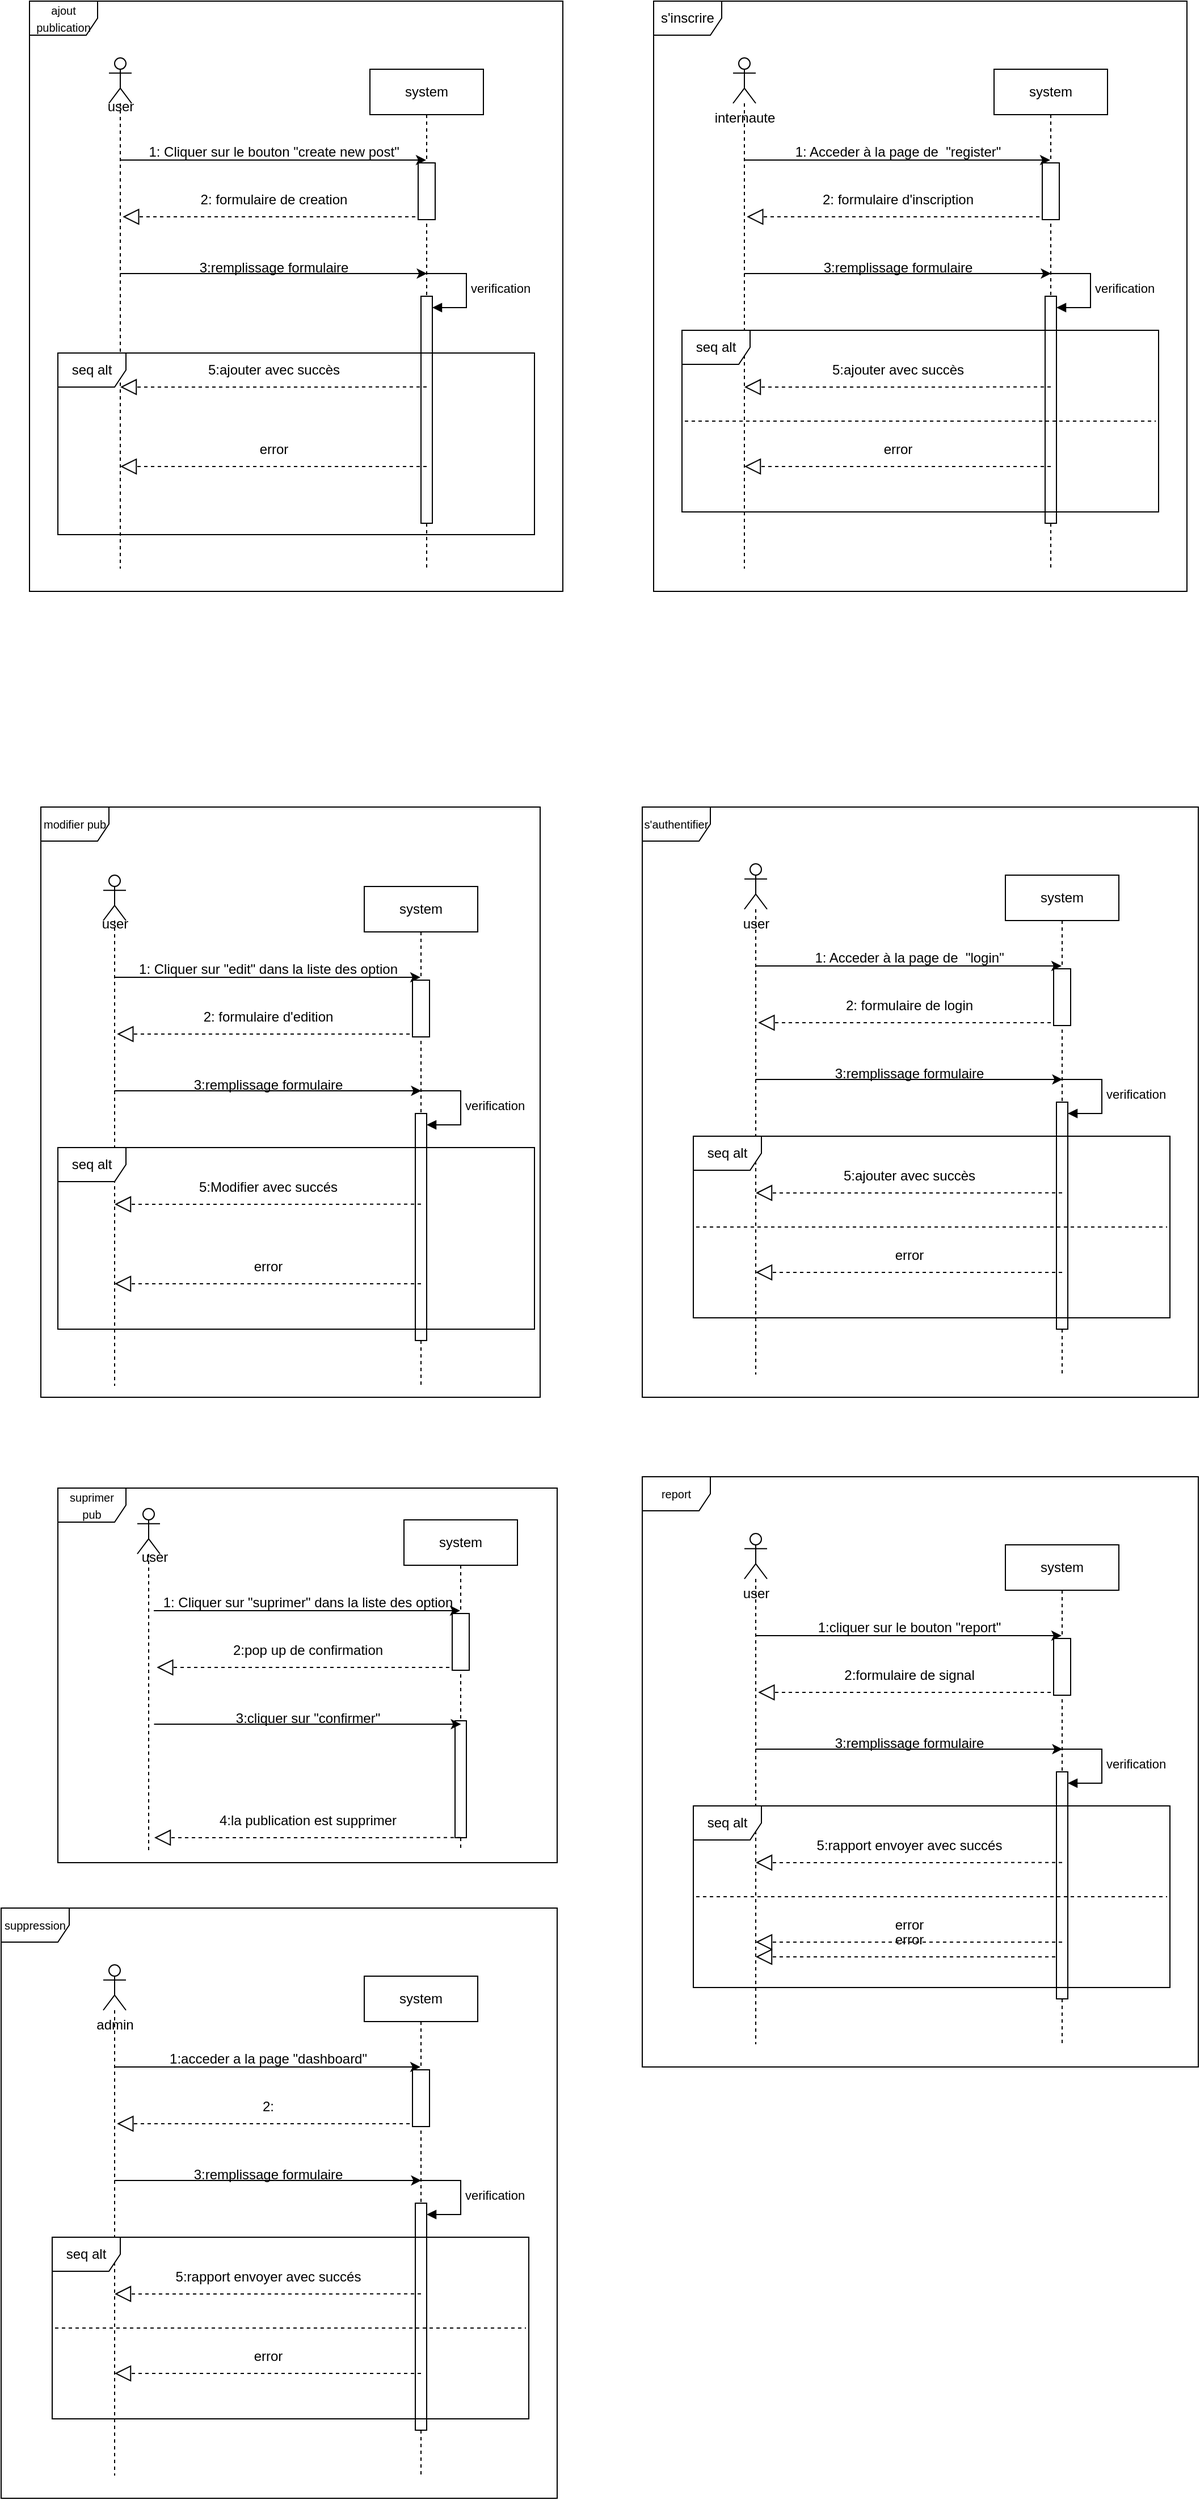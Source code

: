<mxfile version="23.1.1" type="github">
  <diagram name="Page-1" id="2YBvvXClWsGukQMizWep">
    <mxGraphModel dx="2021" dy="508" grid="1" gridSize="10" guides="1" tooltips="1" connect="1" arrows="1" fold="1" page="1" pageScale="1" pageWidth="850" pageHeight="1100" math="0" shadow="0">
      <root>
        <mxCell id="0" />
        <mxCell id="1" parent="0" />
        <mxCell id="QtL66gHbMc1nn8fpmdVY-1" value="s&#39;inscrire" style="shape=umlFrame;whiteSpace=wrap;html=1;pointerEvents=0;" vertex="1" parent="1">
          <mxGeometry x="200" y="100" width="470" height="520" as="geometry" />
        </mxCell>
        <mxCell id="QtL66gHbMc1nn8fpmdVY-4" value="" style="shape=umlLifeline;perimeter=lifelinePerimeter;whiteSpace=wrap;html=1;container=1;dropTarget=0;collapsible=0;recursiveResize=0;outlineConnect=0;portConstraint=eastwest;newEdgeStyle={&quot;curved&quot;:0,&quot;rounded&quot;:0};participant=umlActor;size=40;" vertex="1" parent="1">
          <mxGeometry x="270" y="150" width="20" height="450" as="geometry" />
        </mxCell>
        <mxCell id="QtL66gHbMc1nn8fpmdVY-5" value="internaute" style="text;html=1;align=center;verticalAlign=middle;resizable=0;points=[];autosize=1;strokeColor=none;fillColor=none;" vertex="1" parent="1">
          <mxGeometry x="240" y="188" width="80" height="30" as="geometry" />
        </mxCell>
        <mxCell id="QtL66gHbMc1nn8fpmdVY-7" value="system" style="shape=umlLifeline;perimeter=lifelinePerimeter;whiteSpace=wrap;html=1;container=1;dropTarget=0;collapsible=0;recursiveResize=0;outlineConnect=0;portConstraint=eastwest;newEdgeStyle={&quot;curved&quot;:0,&quot;rounded&quot;:0};" vertex="1" parent="1">
          <mxGeometry x="500" y="160" width="100" height="440" as="geometry" />
        </mxCell>
        <mxCell id="QtL66gHbMc1nn8fpmdVY-24" value="" style="html=1;points=[[0,0,0,0,5],[0,1,0,0,-5],[1,0,0,0,5],[1,1,0,0,-5]];perimeter=orthogonalPerimeter;outlineConnect=0;targetShapes=umlLifeline;portConstraint=eastwest;newEdgeStyle={&quot;curved&quot;:0,&quot;rounded&quot;:0};" vertex="1" parent="QtL66gHbMc1nn8fpmdVY-7">
          <mxGeometry x="45" y="200" width="10" height="200" as="geometry" />
        </mxCell>
        <mxCell id="QtL66gHbMc1nn8fpmdVY-25" value="verification" style="html=1;align=left;spacingLeft=2;endArrow=block;rounded=0;edgeStyle=orthogonalEdgeStyle;curved=0;rounded=0;" edge="1" target="QtL66gHbMc1nn8fpmdVY-24" parent="QtL66gHbMc1nn8fpmdVY-7">
          <mxGeometry relative="1" as="geometry">
            <mxPoint x="50" y="180" as="sourcePoint" />
            <Array as="points">
              <mxPoint x="85" y="210" />
            </Array>
          </mxGeometry>
        </mxCell>
        <mxCell id="QtL66gHbMc1nn8fpmdVY-10" value="" style="whiteSpace=wrap;html=1;rotation=-90;" vertex="1" parent="1">
          <mxGeometry x="525" y="260" width="50" height="15" as="geometry" />
        </mxCell>
        <mxCell id="QtL66gHbMc1nn8fpmdVY-14" value="" style="endArrow=classic;html=1;rounded=0;" edge="1" parent="1" target="QtL66gHbMc1nn8fpmdVY-7">
          <mxGeometry width="50" height="50" relative="1" as="geometry">
            <mxPoint x="279.5" y="240" as="sourcePoint" />
            <mxPoint x="540" y="240" as="targetPoint" />
          </mxGeometry>
        </mxCell>
        <mxCell id="QtL66gHbMc1nn8fpmdVY-15" value="1: Acceder à la page de&amp;nbsp; &quot;register&quot;" style="text;html=1;align=center;verticalAlign=middle;resizable=0;points=[];autosize=1;strokeColor=none;fillColor=none;" vertex="1" parent="1">
          <mxGeometry x="315" y="218" width="200" height="30" as="geometry" />
        </mxCell>
        <mxCell id="QtL66gHbMc1nn8fpmdVY-16" value="" style="endArrow=block;dashed=1;endFill=0;endSize=12;html=1;rounded=0;" edge="1" parent="1">
          <mxGeometry width="160" relative="1" as="geometry">
            <mxPoint x="540" y="290" as="sourcePoint" />
            <mxPoint x="282.13" y="290" as="targetPoint" />
          </mxGeometry>
        </mxCell>
        <mxCell id="QtL66gHbMc1nn8fpmdVY-17" value="2: formulaire d&#39;inscription" style="text;html=1;align=center;verticalAlign=middle;resizable=0;points=[];autosize=1;strokeColor=none;fillColor=none;" vertex="1" parent="1">
          <mxGeometry x="335" y="260" width="160" height="30" as="geometry" />
        </mxCell>
        <mxCell id="QtL66gHbMc1nn8fpmdVY-18" value="" style="endArrow=classic;html=1;rounded=0;" edge="1" parent="1">
          <mxGeometry width="50" height="50" relative="1" as="geometry">
            <mxPoint x="279.75" y="340" as="sourcePoint" />
            <mxPoint x="550.25" y="340" as="targetPoint" />
          </mxGeometry>
        </mxCell>
        <mxCell id="QtL66gHbMc1nn8fpmdVY-19" value="3:remplissage formulaire" style="text;html=1;align=center;verticalAlign=middle;resizable=0;points=[];autosize=1;strokeColor=none;fillColor=none;" vertex="1" parent="1">
          <mxGeometry x="340" y="320" width="150" height="30" as="geometry" />
        </mxCell>
        <mxCell id="QtL66gHbMc1nn8fpmdVY-26" value="seq alt" style="shape=umlFrame;whiteSpace=wrap;html=1;pointerEvents=0;" vertex="1" parent="1">
          <mxGeometry x="225" y="390" width="420" height="160" as="geometry" />
        </mxCell>
        <mxCell id="QtL66gHbMc1nn8fpmdVY-28" value="" style="endArrow=block;dashed=1;endFill=0;endSize=12;html=1;rounded=0;exitX=0.5;exitY=0.458;exitDx=0;exitDy=0;exitPerimeter=0;" edge="1" parent="1">
          <mxGeometry width="160" relative="1" as="geometry">
            <mxPoint x="550" y="439.92" as="sourcePoint" />
            <mxPoint x="280" y="440" as="targetPoint" />
          </mxGeometry>
        </mxCell>
        <mxCell id="QtL66gHbMc1nn8fpmdVY-29" value="5:ajouter avec succès" style="text;html=1;align=center;verticalAlign=middle;resizable=0;points=[];autosize=1;strokeColor=none;fillColor=none;" vertex="1" parent="1">
          <mxGeometry x="345" y="410" width="140" height="30" as="geometry" />
        </mxCell>
        <mxCell id="QtL66gHbMc1nn8fpmdVY-38" value="" style="endArrow=none;dashed=1;html=1;rounded=0;entryX=0.999;entryY=0.677;entryDx=0;entryDy=0;entryPerimeter=0;" edge="1" parent="1">
          <mxGeometry width="50" height="50" relative="1" as="geometry">
            <mxPoint x="227.5" y="470" as="sourcePoint" />
            <mxPoint x="642.5" y="470" as="targetPoint" />
          </mxGeometry>
        </mxCell>
        <mxCell id="QtL66gHbMc1nn8fpmdVY-39" value="" style="endArrow=block;dashed=1;endFill=0;endSize=12;html=1;rounded=0;exitX=0.5;exitY=0.458;exitDx=0;exitDy=0;exitPerimeter=0;" edge="1" parent="1">
          <mxGeometry width="160" relative="1" as="geometry">
            <mxPoint x="550" y="510" as="sourcePoint" />
            <mxPoint x="280" y="510" as="targetPoint" />
          </mxGeometry>
        </mxCell>
        <mxCell id="QtL66gHbMc1nn8fpmdVY-40" value="error" style="text;html=1;align=center;verticalAlign=middle;resizable=0;points=[];autosize=1;strokeColor=none;fillColor=none;" vertex="1" parent="1">
          <mxGeometry x="390" y="480" width="50" height="30" as="geometry" />
        </mxCell>
        <mxCell id="QtL66gHbMc1nn8fpmdVY-42" value="&lt;font style=&quot;font-size: 10px;&quot;&gt;s&#39;authentifier&lt;/font&gt;" style="shape=umlFrame;whiteSpace=wrap;html=1;pointerEvents=0;" vertex="1" parent="1">
          <mxGeometry x="190" y="810" width="490" height="520" as="geometry" />
        </mxCell>
        <mxCell id="QtL66gHbMc1nn8fpmdVY-43" value="" style="shape=umlLifeline;perimeter=lifelinePerimeter;whiteSpace=wrap;html=1;container=1;dropTarget=0;collapsible=0;recursiveResize=0;outlineConnect=0;portConstraint=eastwest;newEdgeStyle={&quot;curved&quot;:0,&quot;rounded&quot;:0};participant=umlActor;size=40;" vertex="1" parent="1">
          <mxGeometry x="280" y="860" width="20" height="450" as="geometry" />
        </mxCell>
        <mxCell id="QtL66gHbMc1nn8fpmdVY-44" value="user" style="text;html=1;align=center;verticalAlign=middle;resizable=0;points=[];autosize=1;strokeColor=none;fillColor=none;" vertex="1" parent="1">
          <mxGeometry x="265" y="898" width="50" height="30" as="geometry" />
        </mxCell>
        <mxCell id="QtL66gHbMc1nn8fpmdVY-45" value="system" style="shape=umlLifeline;perimeter=lifelinePerimeter;whiteSpace=wrap;html=1;container=1;dropTarget=0;collapsible=0;recursiveResize=0;outlineConnect=0;portConstraint=eastwest;newEdgeStyle={&quot;curved&quot;:0,&quot;rounded&quot;:0};" vertex="1" parent="1">
          <mxGeometry x="510" y="870" width="100" height="440" as="geometry" />
        </mxCell>
        <mxCell id="QtL66gHbMc1nn8fpmdVY-46" value="" style="html=1;points=[[0,0,0,0,5],[0,1,0,0,-5],[1,0,0,0,5],[1,1,0,0,-5]];perimeter=orthogonalPerimeter;outlineConnect=0;targetShapes=umlLifeline;portConstraint=eastwest;newEdgeStyle={&quot;curved&quot;:0,&quot;rounded&quot;:0};" vertex="1" parent="QtL66gHbMc1nn8fpmdVY-45">
          <mxGeometry x="45" y="200" width="10" height="200" as="geometry" />
        </mxCell>
        <mxCell id="QtL66gHbMc1nn8fpmdVY-47" value="verification" style="html=1;align=left;spacingLeft=2;endArrow=block;rounded=0;edgeStyle=orthogonalEdgeStyle;curved=0;rounded=0;" edge="1" parent="QtL66gHbMc1nn8fpmdVY-45" target="QtL66gHbMc1nn8fpmdVY-46">
          <mxGeometry relative="1" as="geometry">
            <mxPoint x="50" y="180" as="sourcePoint" />
            <Array as="points">
              <mxPoint x="85" y="210" />
            </Array>
          </mxGeometry>
        </mxCell>
        <mxCell id="QtL66gHbMc1nn8fpmdVY-48" value="" style="whiteSpace=wrap;html=1;rotation=-90;" vertex="1" parent="1">
          <mxGeometry x="535" y="970" width="50" height="15" as="geometry" />
        </mxCell>
        <mxCell id="QtL66gHbMc1nn8fpmdVY-49" value="" style="endArrow=classic;html=1;rounded=0;" edge="1" parent="1" target="QtL66gHbMc1nn8fpmdVY-45">
          <mxGeometry width="50" height="50" relative="1" as="geometry">
            <mxPoint x="289.5" y="950" as="sourcePoint" />
            <mxPoint x="550" y="950" as="targetPoint" />
          </mxGeometry>
        </mxCell>
        <mxCell id="QtL66gHbMc1nn8fpmdVY-50" value="1: Acceder à la page de&amp;nbsp; &quot;login&quot;" style="text;html=1;align=center;verticalAlign=middle;resizable=0;points=[];autosize=1;strokeColor=none;fillColor=none;" vertex="1" parent="1">
          <mxGeometry x="330" y="928" width="190" height="30" as="geometry" />
        </mxCell>
        <mxCell id="QtL66gHbMc1nn8fpmdVY-51" value="" style="endArrow=block;dashed=1;endFill=0;endSize=12;html=1;rounded=0;" edge="1" parent="1">
          <mxGeometry width="160" relative="1" as="geometry">
            <mxPoint x="550" y="1000" as="sourcePoint" />
            <mxPoint x="292.13" y="1000" as="targetPoint" />
          </mxGeometry>
        </mxCell>
        <mxCell id="QtL66gHbMc1nn8fpmdVY-52" value="2: formulaire de login" style="text;html=1;align=center;verticalAlign=middle;resizable=0;points=[];autosize=1;strokeColor=none;fillColor=none;" vertex="1" parent="1">
          <mxGeometry x="355" y="970" width="140" height="30" as="geometry" />
        </mxCell>
        <mxCell id="QtL66gHbMc1nn8fpmdVY-53" value="" style="endArrow=classic;html=1;rounded=0;" edge="1" parent="1">
          <mxGeometry width="50" height="50" relative="1" as="geometry">
            <mxPoint x="289.75" y="1050" as="sourcePoint" />
            <mxPoint x="560.25" y="1050" as="targetPoint" />
          </mxGeometry>
        </mxCell>
        <mxCell id="QtL66gHbMc1nn8fpmdVY-54" value="3:remplissage formulaire" style="text;html=1;align=center;verticalAlign=middle;resizable=0;points=[];autosize=1;strokeColor=none;fillColor=none;" vertex="1" parent="1">
          <mxGeometry x="350" y="1030" width="150" height="30" as="geometry" />
        </mxCell>
        <mxCell id="QtL66gHbMc1nn8fpmdVY-55" value="seq alt" style="shape=umlFrame;whiteSpace=wrap;html=1;pointerEvents=0;" vertex="1" parent="1">
          <mxGeometry x="235" y="1100" width="420" height="160" as="geometry" />
        </mxCell>
        <mxCell id="QtL66gHbMc1nn8fpmdVY-56" value="" style="endArrow=block;dashed=1;endFill=0;endSize=12;html=1;rounded=0;exitX=0.5;exitY=0.458;exitDx=0;exitDy=0;exitPerimeter=0;" edge="1" parent="1">
          <mxGeometry width="160" relative="1" as="geometry">
            <mxPoint x="560" y="1149.92" as="sourcePoint" />
            <mxPoint x="290" y="1150" as="targetPoint" />
          </mxGeometry>
        </mxCell>
        <mxCell id="QtL66gHbMc1nn8fpmdVY-57" value="5:ajouter avec succès" style="text;html=1;align=center;verticalAlign=middle;resizable=0;points=[];autosize=1;strokeColor=none;fillColor=none;" vertex="1" parent="1">
          <mxGeometry x="355" y="1120" width="140" height="30" as="geometry" />
        </mxCell>
        <mxCell id="QtL66gHbMc1nn8fpmdVY-58" value="" style="endArrow=none;dashed=1;html=1;rounded=0;entryX=0.999;entryY=0.677;entryDx=0;entryDy=0;entryPerimeter=0;" edge="1" parent="1">
          <mxGeometry width="50" height="50" relative="1" as="geometry">
            <mxPoint x="237.5" y="1180" as="sourcePoint" />
            <mxPoint x="652.5" y="1180" as="targetPoint" />
          </mxGeometry>
        </mxCell>
        <mxCell id="QtL66gHbMc1nn8fpmdVY-59" value="" style="endArrow=block;dashed=1;endFill=0;endSize=12;html=1;rounded=0;exitX=0.5;exitY=0.458;exitDx=0;exitDy=0;exitPerimeter=0;" edge="1" parent="1">
          <mxGeometry width="160" relative="1" as="geometry">
            <mxPoint x="560" y="1220" as="sourcePoint" />
            <mxPoint x="290" y="1220" as="targetPoint" />
          </mxGeometry>
        </mxCell>
        <mxCell id="QtL66gHbMc1nn8fpmdVY-60" value="error" style="text;html=1;align=center;verticalAlign=middle;resizable=0;points=[];autosize=1;strokeColor=none;fillColor=none;" vertex="1" parent="1">
          <mxGeometry x="400" y="1190" width="50" height="30" as="geometry" />
        </mxCell>
        <mxCell id="QtL66gHbMc1nn8fpmdVY-81" value="&lt;font style=&quot;font-size: 10px;&quot;&gt;ajout publication&lt;/font&gt;" style="shape=umlFrame;whiteSpace=wrap;html=1;pointerEvents=0;" vertex="1" parent="1">
          <mxGeometry x="-350" y="100" width="470" height="520" as="geometry" />
        </mxCell>
        <mxCell id="QtL66gHbMc1nn8fpmdVY-82" value="" style="shape=umlLifeline;perimeter=lifelinePerimeter;whiteSpace=wrap;html=1;container=1;dropTarget=0;collapsible=0;recursiveResize=0;outlineConnect=0;portConstraint=eastwest;newEdgeStyle={&quot;curved&quot;:0,&quot;rounded&quot;:0};participant=umlActor;size=40;" vertex="1" parent="1">
          <mxGeometry x="-280" y="150" width="20" height="450" as="geometry" />
        </mxCell>
        <mxCell id="QtL66gHbMc1nn8fpmdVY-83" value="user" style="text;html=1;align=center;verticalAlign=middle;resizable=0;points=[];autosize=1;strokeColor=none;fillColor=none;" vertex="1" parent="1">
          <mxGeometry x="-295" y="178" width="50" height="30" as="geometry" />
        </mxCell>
        <mxCell id="QtL66gHbMc1nn8fpmdVY-84" value="system" style="shape=umlLifeline;perimeter=lifelinePerimeter;whiteSpace=wrap;html=1;container=1;dropTarget=0;collapsible=0;recursiveResize=0;outlineConnect=0;portConstraint=eastwest;newEdgeStyle={&quot;curved&quot;:0,&quot;rounded&quot;:0};" vertex="1" parent="1">
          <mxGeometry x="-50" y="160" width="100" height="440" as="geometry" />
        </mxCell>
        <mxCell id="QtL66gHbMc1nn8fpmdVY-85" value="" style="html=1;points=[[0,0,0,0,5],[0,1,0,0,-5],[1,0,0,0,5],[1,1,0,0,-5]];perimeter=orthogonalPerimeter;outlineConnect=0;targetShapes=umlLifeline;portConstraint=eastwest;newEdgeStyle={&quot;curved&quot;:0,&quot;rounded&quot;:0};" vertex="1" parent="QtL66gHbMc1nn8fpmdVY-84">
          <mxGeometry x="45" y="200" width="10" height="200" as="geometry" />
        </mxCell>
        <mxCell id="QtL66gHbMc1nn8fpmdVY-86" value="verification" style="html=1;align=left;spacingLeft=2;endArrow=block;rounded=0;edgeStyle=orthogonalEdgeStyle;curved=0;rounded=0;" edge="1" parent="QtL66gHbMc1nn8fpmdVY-84" target="QtL66gHbMc1nn8fpmdVY-85">
          <mxGeometry relative="1" as="geometry">
            <mxPoint x="50" y="180" as="sourcePoint" />
            <Array as="points">
              <mxPoint x="85" y="210" />
            </Array>
          </mxGeometry>
        </mxCell>
        <mxCell id="QtL66gHbMc1nn8fpmdVY-87" value="" style="whiteSpace=wrap;html=1;rotation=-90;" vertex="1" parent="1">
          <mxGeometry x="-25" y="260" width="50" height="15" as="geometry" />
        </mxCell>
        <mxCell id="QtL66gHbMc1nn8fpmdVY-88" value="" style="endArrow=classic;html=1;rounded=0;" edge="1" parent="1" target="QtL66gHbMc1nn8fpmdVY-84">
          <mxGeometry width="50" height="50" relative="1" as="geometry">
            <mxPoint x="-270.5" y="240" as="sourcePoint" />
            <mxPoint x="-10" y="240" as="targetPoint" />
          </mxGeometry>
        </mxCell>
        <mxCell id="QtL66gHbMc1nn8fpmdVY-89" value="1: Cliquer sur le bouton &quot;create new post&quot;" style="text;html=1;align=center;verticalAlign=middle;resizable=0;points=[];autosize=1;strokeColor=none;fillColor=none;" vertex="1" parent="1">
          <mxGeometry x="-255" y="218" width="240" height="30" as="geometry" />
        </mxCell>
        <mxCell id="QtL66gHbMc1nn8fpmdVY-90" value="" style="endArrow=block;dashed=1;endFill=0;endSize=12;html=1;rounded=0;" edge="1" parent="1">
          <mxGeometry width="160" relative="1" as="geometry">
            <mxPoint x="-10" y="290" as="sourcePoint" />
            <mxPoint x="-267.87" y="290" as="targetPoint" />
          </mxGeometry>
        </mxCell>
        <mxCell id="QtL66gHbMc1nn8fpmdVY-91" value="2: formulaire de creation" style="text;html=1;align=center;verticalAlign=middle;resizable=0;points=[];autosize=1;strokeColor=none;fillColor=none;" vertex="1" parent="1">
          <mxGeometry x="-210" y="260" width="150" height="30" as="geometry" />
        </mxCell>
        <mxCell id="QtL66gHbMc1nn8fpmdVY-92" value="" style="endArrow=classic;html=1;rounded=0;" edge="1" parent="1">
          <mxGeometry width="50" height="50" relative="1" as="geometry">
            <mxPoint x="-270.25" y="340" as="sourcePoint" />
            <mxPoint x="0.25" y="340" as="targetPoint" />
          </mxGeometry>
        </mxCell>
        <mxCell id="QtL66gHbMc1nn8fpmdVY-93" value="3:remplissage formulaire" style="text;html=1;align=center;verticalAlign=middle;resizable=0;points=[];autosize=1;strokeColor=none;fillColor=none;" vertex="1" parent="1">
          <mxGeometry x="-210" y="320" width="150" height="30" as="geometry" />
        </mxCell>
        <mxCell id="QtL66gHbMc1nn8fpmdVY-94" value="" style="endArrow=block;dashed=1;endFill=0;endSize=12;html=1;rounded=0;exitX=0.5;exitY=0.458;exitDx=0;exitDy=0;exitPerimeter=0;" edge="1" parent="1">
          <mxGeometry width="160" relative="1" as="geometry">
            <mxPoint y="439.92" as="sourcePoint" />
            <mxPoint x="-270" y="440" as="targetPoint" />
          </mxGeometry>
        </mxCell>
        <mxCell id="QtL66gHbMc1nn8fpmdVY-95" value="5:ajouter avec succès" style="text;html=1;align=center;verticalAlign=middle;resizable=0;points=[];autosize=1;strokeColor=none;fillColor=none;" vertex="1" parent="1">
          <mxGeometry x="-205" y="410" width="140" height="30" as="geometry" />
        </mxCell>
        <mxCell id="QtL66gHbMc1nn8fpmdVY-96" value="" style="endArrow=block;dashed=1;endFill=0;endSize=12;html=1;rounded=0;exitX=0.5;exitY=0.458;exitDx=0;exitDy=0;exitPerimeter=0;" edge="1" parent="1">
          <mxGeometry width="160" relative="1" as="geometry">
            <mxPoint y="510" as="sourcePoint" />
            <mxPoint x="-270" y="510" as="targetPoint" />
          </mxGeometry>
        </mxCell>
        <mxCell id="QtL66gHbMc1nn8fpmdVY-97" value="error" style="text;html=1;align=center;verticalAlign=middle;resizable=0;points=[];autosize=1;strokeColor=none;fillColor=none;" vertex="1" parent="1">
          <mxGeometry x="-160" y="480" width="50" height="30" as="geometry" />
        </mxCell>
        <mxCell id="QtL66gHbMc1nn8fpmdVY-98" value="&lt;span style=&quot;font-size: 10px;&quot;&gt;modifier pub&lt;/span&gt;" style="shape=umlFrame;whiteSpace=wrap;html=1;pointerEvents=0;" vertex="1" parent="1">
          <mxGeometry x="-340" y="810" width="440" height="520" as="geometry" />
        </mxCell>
        <mxCell id="QtL66gHbMc1nn8fpmdVY-99" value="" style="shape=umlLifeline;perimeter=lifelinePerimeter;whiteSpace=wrap;html=1;container=1;dropTarget=0;collapsible=0;recursiveResize=0;outlineConnect=0;portConstraint=eastwest;newEdgeStyle={&quot;curved&quot;:0,&quot;rounded&quot;:0};participant=umlActor;size=40;" vertex="1" parent="1">
          <mxGeometry x="-285" y="870" width="20" height="450" as="geometry" />
        </mxCell>
        <mxCell id="QtL66gHbMc1nn8fpmdVY-100" value="user" style="text;html=1;align=center;verticalAlign=middle;resizable=0;points=[];autosize=1;strokeColor=none;fillColor=none;" vertex="1" parent="1">
          <mxGeometry x="-300" y="898" width="50" height="30" as="geometry" />
        </mxCell>
        <mxCell id="QtL66gHbMc1nn8fpmdVY-101" value="system" style="shape=umlLifeline;perimeter=lifelinePerimeter;whiteSpace=wrap;html=1;container=1;dropTarget=0;collapsible=0;recursiveResize=0;outlineConnect=0;portConstraint=eastwest;newEdgeStyle={&quot;curved&quot;:0,&quot;rounded&quot;:0};" vertex="1" parent="1">
          <mxGeometry x="-55" y="880" width="100" height="440" as="geometry" />
        </mxCell>
        <mxCell id="QtL66gHbMc1nn8fpmdVY-102" value="" style="html=1;points=[[0,0,0,0,5],[0,1,0,0,-5],[1,0,0,0,5],[1,1,0,0,-5]];perimeter=orthogonalPerimeter;outlineConnect=0;targetShapes=umlLifeline;portConstraint=eastwest;newEdgeStyle={&quot;curved&quot;:0,&quot;rounded&quot;:0};" vertex="1" parent="QtL66gHbMc1nn8fpmdVY-101">
          <mxGeometry x="45" y="200" width="10" height="200" as="geometry" />
        </mxCell>
        <mxCell id="QtL66gHbMc1nn8fpmdVY-103" value="verification" style="html=1;align=left;spacingLeft=2;endArrow=block;rounded=0;edgeStyle=orthogonalEdgeStyle;curved=0;rounded=0;" edge="1" parent="QtL66gHbMc1nn8fpmdVY-101" target="QtL66gHbMc1nn8fpmdVY-102">
          <mxGeometry relative="1" as="geometry">
            <mxPoint x="50" y="180" as="sourcePoint" />
            <Array as="points">
              <mxPoint x="85" y="210" />
            </Array>
          </mxGeometry>
        </mxCell>
        <mxCell id="QtL66gHbMc1nn8fpmdVY-104" value="" style="whiteSpace=wrap;html=1;rotation=-90;" vertex="1" parent="1">
          <mxGeometry x="-30" y="980" width="50" height="15" as="geometry" />
        </mxCell>
        <mxCell id="QtL66gHbMc1nn8fpmdVY-105" value="" style="endArrow=classic;html=1;rounded=0;" edge="1" parent="1" target="QtL66gHbMc1nn8fpmdVY-101">
          <mxGeometry width="50" height="50" relative="1" as="geometry">
            <mxPoint x="-275.5" y="960" as="sourcePoint" />
            <mxPoint x="-15" y="960" as="targetPoint" />
          </mxGeometry>
        </mxCell>
        <mxCell id="QtL66gHbMc1nn8fpmdVY-106" value="1: Cliquer sur &quot;edit&quot; dans la liste des option" style="text;html=1;align=center;verticalAlign=middle;resizable=0;points=[];autosize=1;strokeColor=none;fillColor=none;" vertex="1" parent="1">
          <mxGeometry x="-265" y="938" width="250" height="30" as="geometry" />
        </mxCell>
        <mxCell id="QtL66gHbMc1nn8fpmdVY-107" value="" style="endArrow=block;dashed=1;endFill=0;endSize=12;html=1;rounded=0;" edge="1" parent="1">
          <mxGeometry width="160" relative="1" as="geometry">
            <mxPoint x="-15" y="1010" as="sourcePoint" />
            <mxPoint x="-272.87" y="1010" as="targetPoint" />
          </mxGeometry>
        </mxCell>
        <mxCell id="QtL66gHbMc1nn8fpmdVY-108" value="2: formulaire d&#39;edition" style="text;html=1;align=center;verticalAlign=middle;resizable=0;points=[];autosize=1;strokeColor=none;fillColor=none;" vertex="1" parent="1">
          <mxGeometry x="-210" y="980" width="140" height="30" as="geometry" />
        </mxCell>
        <mxCell id="QtL66gHbMc1nn8fpmdVY-109" value="" style="endArrow=classic;html=1;rounded=0;" edge="1" parent="1">
          <mxGeometry width="50" height="50" relative="1" as="geometry">
            <mxPoint x="-275.25" y="1060" as="sourcePoint" />
            <mxPoint x="-4.75" y="1060" as="targetPoint" />
          </mxGeometry>
        </mxCell>
        <mxCell id="QtL66gHbMc1nn8fpmdVY-110" value="3:remplissage formulaire" style="text;html=1;align=center;verticalAlign=middle;resizable=0;points=[];autosize=1;strokeColor=none;fillColor=none;" vertex="1" parent="1">
          <mxGeometry x="-215" y="1040" width="150" height="30" as="geometry" />
        </mxCell>
        <mxCell id="QtL66gHbMc1nn8fpmdVY-111" value="" style="endArrow=block;dashed=1;endFill=0;endSize=12;html=1;rounded=0;exitX=0.5;exitY=0.458;exitDx=0;exitDy=0;exitPerimeter=0;" edge="1" parent="1">
          <mxGeometry width="160" relative="1" as="geometry">
            <mxPoint x="-5" y="1159.92" as="sourcePoint" />
            <mxPoint x="-275" y="1160" as="targetPoint" />
          </mxGeometry>
        </mxCell>
        <mxCell id="QtL66gHbMc1nn8fpmdVY-112" value="5:Modifier avec succés" style="text;html=1;align=center;verticalAlign=middle;resizable=0;points=[];autosize=1;strokeColor=none;fillColor=none;" vertex="1" parent="1">
          <mxGeometry x="-215" y="1130" width="150" height="30" as="geometry" />
        </mxCell>
        <mxCell id="QtL66gHbMc1nn8fpmdVY-113" value="" style="endArrow=block;dashed=1;endFill=0;endSize=12;html=1;rounded=0;exitX=0.5;exitY=0.458;exitDx=0;exitDy=0;exitPerimeter=0;" edge="1" parent="1">
          <mxGeometry width="160" relative="1" as="geometry">
            <mxPoint x="-5" y="1230" as="sourcePoint" />
            <mxPoint x="-275" y="1230" as="targetPoint" />
          </mxGeometry>
        </mxCell>
        <mxCell id="QtL66gHbMc1nn8fpmdVY-114" value="error" style="text;html=1;align=center;verticalAlign=middle;resizable=0;points=[];autosize=1;strokeColor=none;fillColor=none;" vertex="1" parent="1">
          <mxGeometry x="-165" y="1200" width="50" height="30" as="geometry" />
        </mxCell>
        <mxCell id="QtL66gHbMc1nn8fpmdVY-133" value="&lt;font style=&quot;font-size: 10px;&quot;&gt;suprimer pub&lt;/font&gt;" style="shape=umlFrame;whiteSpace=wrap;html=1;pointerEvents=0;" vertex="1" parent="1">
          <mxGeometry x="-325" y="1410" width="440" height="330" as="geometry" />
        </mxCell>
        <mxCell id="QtL66gHbMc1nn8fpmdVY-134" value="" style="shape=umlLifeline;perimeter=lifelinePerimeter;whiteSpace=wrap;html=1;container=1;dropTarget=0;collapsible=0;recursiveResize=0;outlineConnect=0;portConstraint=eastwest;newEdgeStyle={&quot;curved&quot;:0,&quot;rounded&quot;:0};participant=umlActor;size=40;" vertex="1" parent="1">
          <mxGeometry x="-255" y="1428" width="20" height="302" as="geometry" />
        </mxCell>
        <mxCell id="QtL66gHbMc1nn8fpmdVY-135" value="user" style="text;html=1;align=center;verticalAlign=middle;resizable=0;points=[];autosize=1;strokeColor=none;fillColor=none;" vertex="1" parent="1">
          <mxGeometry x="-265" y="1456" width="50" height="30" as="geometry" />
        </mxCell>
        <mxCell id="QtL66gHbMc1nn8fpmdVY-136" value="system" style="shape=umlLifeline;perimeter=lifelinePerimeter;whiteSpace=wrap;html=1;container=1;dropTarget=0;collapsible=0;recursiveResize=0;outlineConnect=0;portConstraint=eastwest;newEdgeStyle={&quot;curved&quot;:0,&quot;rounded&quot;:0};" vertex="1" parent="1">
          <mxGeometry x="-20" y="1438" width="100" height="292" as="geometry" />
        </mxCell>
        <mxCell id="QtL66gHbMc1nn8fpmdVY-137" value="" style="html=1;points=[[0,0,0,0,5],[0,1,0,0,-5],[1,0,0,0,5],[1,1,0,0,-5]];perimeter=orthogonalPerimeter;outlineConnect=0;targetShapes=umlLifeline;portConstraint=eastwest;newEdgeStyle={&quot;curved&quot;:0,&quot;rounded&quot;:0};" vertex="1" parent="QtL66gHbMc1nn8fpmdVY-136">
          <mxGeometry x="45" y="177" width="10" height="103" as="geometry" />
        </mxCell>
        <mxCell id="QtL66gHbMc1nn8fpmdVY-139" value="" style="whiteSpace=wrap;html=1;rotation=-90;" vertex="1" parent="1">
          <mxGeometry x="5" y="1538" width="50" height="15" as="geometry" />
        </mxCell>
        <mxCell id="QtL66gHbMc1nn8fpmdVY-140" value="" style="endArrow=classic;html=1;rounded=0;" edge="1" parent="1" target="QtL66gHbMc1nn8fpmdVY-136">
          <mxGeometry width="50" height="50" relative="1" as="geometry">
            <mxPoint x="-240.5" y="1518" as="sourcePoint" />
            <mxPoint x="20" y="1518" as="targetPoint" />
          </mxGeometry>
        </mxCell>
        <mxCell id="QtL66gHbMc1nn8fpmdVY-141" value="1: Cliquer sur &quot;suprimer&quot; dans la liste des option" style="text;html=1;align=center;verticalAlign=middle;resizable=0;points=[];autosize=1;strokeColor=none;fillColor=none;" vertex="1" parent="1">
          <mxGeometry x="-245" y="1496" width="280" height="30" as="geometry" />
        </mxCell>
        <mxCell id="QtL66gHbMc1nn8fpmdVY-142" value="" style="endArrow=block;dashed=1;endFill=0;endSize=12;html=1;rounded=0;" edge="1" parent="1">
          <mxGeometry width="160" relative="1" as="geometry">
            <mxPoint x="20" y="1568" as="sourcePoint" />
            <mxPoint x="-237.87" y="1568" as="targetPoint" />
          </mxGeometry>
        </mxCell>
        <mxCell id="QtL66gHbMc1nn8fpmdVY-143" value="2:pop up de confirmation" style="text;html=1;align=center;verticalAlign=middle;resizable=0;points=[];autosize=1;strokeColor=none;fillColor=none;" vertex="1" parent="1">
          <mxGeometry x="-185" y="1538" width="160" height="30" as="geometry" />
        </mxCell>
        <mxCell id="QtL66gHbMc1nn8fpmdVY-144" value="" style="endArrow=classic;html=1;rounded=0;" edge="1" parent="1">
          <mxGeometry width="50" height="50" relative="1" as="geometry">
            <mxPoint x="-240.25" y="1618" as="sourcePoint" />
            <mxPoint x="30.25" y="1618" as="targetPoint" />
          </mxGeometry>
        </mxCell>
        <mxCell id="QtL66gHbMc1nn8fpmdVY-145" value="3:cliquer sur &quot;confirmer&quot;" style="text;html=1;align=center;verticalAlign=middle;resizable=0;points=[];autosize=1;strokeColor=none;fillColor=none;" vertex="1" parent="1">
          <mxGeometry x="-180" y="1598" width="150" height="30" as="geometry" />
        </mxCell>
        <mxCell id="QtL66gHbMc1nn8fpmdVY-146" value="" style="endArrow=block;dashed=1;endFill=0;endSize=12;html=1;rounded=0;exitX=0.5;exitY=0.458;exitDx=0;exitDy=0;exitPerimeter=0;" edge="1" parent="1">
          <mxGeometry width="160" relative="1" as="geometry">
            <mxPoint x="30" y="1717.92" as="sourcePoint" />
            <mxPoint x="-240" y="1718" as="targetPoint" />
          </mxGeometry>
        </mxCell>
        <mxCell id="QtL66gHbMc1nn8fpmdVY-147" value="4:la publication est supprimer" style="text;html=1;align=center;verticalAlign=middle;resizable=0;points=[];autosize=1;strokeColor=none;fillColor=none;" vertex="1" parent="1">
          <mxGeometry x="-195" y="1688" width="180" height="30" as="geometry" />
        </mxCell>
        <mxCell id="QtL66gHbMc1nn8fpmdVY-150" value="seq alt" style="shape=umlFrame;whiteSpace=wrap;html=1;pointerEvents=0;" vertex="1" parent="1">
          <mxGeometry x="-325" y="1110" width="420" height="160" as="geometry" />
        </mxCell>
        <mxCell id="QtL66gHbMc1nn8fpmdVY-148" value="" style="endArrow=block;dashed=1;endFill=0;endSize=12;html=1;rounded=0;exitX=0.5;exitY=0.458;exitDx=0;exitDy=0;exitPerimeter=0;" edge="1" parent="1">
          <mxGeometry width="160" relative="1" as="geometry">
            <mxPoint x="560" y="1823" as="sourcePoint" />
            <mxPoint x="290" y="1823" as="targetPoint" />
          </mxGeometry>
        </mxCell>
        <mxCell id="QtL66gHbMc1nn8fpmdVY-152" value="seq alt" style="shape=umlFrame;whiteSpace=wrap;html=1;pointerEvents=0;" vertex="1" parent="1">
          <mxGeometry x="-325" y="410" width="420" height="160" as="geometry" />
        </mxCell>
        <mxCell id="QtL66gHbMc1nn8fpmdVY-149" value="error" style="text;html=1;align=center;verticalAlign=middle;resizable=0;points=[];autosize=1;strokeColor=none;fillColor=none;" vertex="1" parent="1">
          <mxGeometry x="400" y="1793" width="50" height="30" as="geometry" />
        </mxCell>
        <mxCell id="QtL66gHbMc1nn8fpmdVY-167" value="&lt;font style=&quot;font-size: 10px;&quot;&gt;report&lt;/font&gt;" style="shape=umlFrame;whiteSpace=wrap;html=1;pointerEvents=0;" vertex="1" parent="1">
          <mxGeometry x="190" y="1400" width="490" height="520" as="geometry" />
        </mxCell>
        <mxCell id="QtL66gHbMc1nn8fpmdVY-168" value="" style="shape=umlLifeline;perimeter=lifelinePerimeter;whiteSpace=wrap;html=1;container=1;dropTarget=0;collapsible=0;recursiveResize=0;outlineConnect=0;portConstraint=eastwest;newEdgeStyle={&quot;curved&quot;:0,&quot;rounded&quot;:0};participant=umlActor;size=40;" vertex="1" parent="1">
          <mxGeometry x="280" y="1450" width="20" height="450" as="geometry" />
        </mxCell>
        <mxCell id="QtL66gHbMc1nn8fpmdVY-169" value="user" style="text;html=1;align=center;verticalAlign=middle;resizable=0;points=[];autosize=1;strokeColor=none;fillColor=none;" vertex="1" parent="1">
          <mxGeometry x="265" y="1488" width="50" height="30" as="geometry" />
        </mxCell>
        <mxCell id="QtL66gHbMc1nn8fpmdVY-170" value="system" style="shape=umlLifeline;perimeter=lifelinePerimeter;whiteSpace=wrap;html=1;container=1;dropTarget=0;collapsible=0;recursiveResize=0;outlineConnect=0;portConstraint=eastwest;newEdgeStyle={&quot;curved&quot;:0,&quot;rounded&quot;:0};" vertex="1" parent="1">
          <mxGeometry x="510" y="1460" width="100" height="440" as="geometry" />
        </mxCell>
        <mxCell id="QtL66gHbMc1nn8fpmdVY-171" value="" style="html=1;points=[[0,0,0,0,5],[0,1,0,0,-5],[1,0,0,0,5],[1,1,0,0,-5]];perimeter=orthogonalPerimeter;outlineConnect=0;targetShapes=umlLifeline;portConstraint=eastwest;newEdgeStyle={&quot;curved&quot;:0,&quot;rounded&quot;:0};" vertex="1" parent="QtL66gHbMc1nn8fpmdVY-170">
          <mxGeometry x="45" y="200" width="10" height="200" as="geometry" />
        </mxCell>
        <mxCell id="QtL66gHbMc1nn8fpmdVY-172" value="verification" style="html=1;align=left;spacingLeft=2;endArrow=block;rounded=0;edgeStyle=orthogonalEdgeStyle;curved=0;rounded=0;" edge="1" parent="QtL66gHbMc1nn8fpmdVY-170" target="QtL66gHbMc1nn8fpmdVY-171">
          <mxGeometry relative="1" as="geometry">
            <mxPoint x="50" y="180" as="sourcePoint" />
            <Array as="points">
              <mxPoint x="85" y="210" />
            </Array>
          </mxGeometry>
        </mxCell>
        <mxCell id="QtL66gHbMc1nn8fpmdVY-173" value="" style="whiteSpace=wrap;html=1;rotation=-90;" vertex="1" parent="1">
          <mxGeometry x="535" y="1560" width="50" height="15" as="geometry" />
        </mxCell>
        <mxCell id="QtL66gHbMc1nn8fpmdVY-174" value="" style="endArrow=classic;html=1;rounded=0;" edge="1" parent="1" target="QtL66gHbMc1nn8fpmdVY-170">
          <mxGeometry width="50" height="50" relative="1" as="geometry">
            <mxPoint x="289.5" y="1540" as="sourcePoint" />
            <mxPoint x="550" y="1540" as="targetPoint" />
          </mxGeometry>
        </mxCell>
        <mxCell id="QtL66gHbMc1nn8fpmdVY-175" value="1:cliquer sur le bouton &quot;report&quot;" style="text;html=1;align=center;verticalAlign=middle;resizable=0;points=[];autosize=1;strokeColor=none;fillColor=none;" vertex="1" parent="1">
          <mxGeometry x="335" y="1518" width="180" height="30" as="geometry" />
        </mxCell>
        <mxCell id="QtL66gHbMc1nn8fpmdVY-176" value="" style="endArrow=block;dashed=1;endFill=0;endSize=12;html=1;rounded=0;" edge="1" parent="1">
          <mxGeometry width="160" relative="1" as="geometry">
            <mxPoint x="550" y="1590" as="sourcePoint" />
            <mxPoint x="292.13" y="1590" as="targetPoint" />
          </mxGeometry>
        </mxCell>
        <mxCell id="QtL66gHbMc1nn8fpmdVY-177" value="2:formulaire de signal" style="text;html=1;align=center;verticalAlign=middle;resizable=0;points=[];autosize=1;strokeColor=none;fillColor=none;" vertex="1" parent="1">
          <mxGeometry x="355" y="1560" width="140" height="30" as="geometry" />
        </mxCell>
        <mxCell id="QtL66gHbMc1nn8fpmdVY-178" value="" style="endArrow=classic;html=1;rounded=0;" edge="1" parent="1">
          <mxGeometry width="50" height="50" relative="1" as="geometry">
            <mxPoint x="289.75" y="1640" as="sourcePoint" />
            <mxPoint x="560.25" y="1640" as="targetPoint" />
          </mxGeometry>
        </mxCell>
        <mxCell id="QtL66gHbMc1nn8fpmdVY-179" value="3:remplissage formulaire" style="text;html=1;align=center;verticalAlign=middle;resizable=0;points=[];autosize=1;strokeColor=none;fillColor=none;" vertex="1" parent="1">
          <mxGeometry x="350" y="1620" width="150" height="30" as="geometry" />
        </mxCell>
        <mxCell id="QtL66gHbMc1nn8fpmdVY-180" value="seq alt" style="shape=umlFrame;whiteSpace=wrap;html=1;pointerEvents=0;" vertex="1" parent="1">
          <mxGeometry x="235" y="1690" width="420" height="160" as="geometry" />
        </mxCell>
        <mxCell id="QtL66gHbMc1nn8fpmdVY-181" value="" style="endArrow=block;dashed=1;endFill=0;endSize=12;html=1;rounded=0;exitX=0.5;exitY=0.458;exitDx=0;exitDy=0;exitPerimeter=0;" edge="1" parent="1">
          <mxGeometry width="160" relative="1" as="geometry">
            <mxPoint x="560" y="1739.92" as="sourcePoint" />
            <mxPoint x="290" y="1740" as="targetPoint" />
          </mxGeometry>
        </mxCell>
        <mxCell id="QtL66gHbMc1nn8fpmdVY-182" value="5:rapport envoyer avec succés" style="text;html=1;align=center;verticalAlign=middle;resizable=0;points=[];autosize=1;strokeColor=none;fillColor=none;" vertex="1" parent="1">
          <mxGeometry x="330" y="1710" width="190" height="30" as="geometry" />
        </mxCell>
        <mxCell id="QtL66gHbMc1nn8fpmdVY-183" value="" style="endArrow=none;dashed=1;html=1;rounded=0;entryX=0.999;entryY=0.677;entryDx=0;entryDy=0;entryPerimeter=0;" edge="1" parent="1">
          <mxGeometry width="50" height="50" relative="1" as="geometry">
            <mxPoint x="237.5" y="1770" as="sourcePoint" />
            <mxPoint x="652.5" y="1770" as="targetPoint" />
          </mxGeometry>
        </mxCell>
        <mxCell id="QtL66gHbMc1nn8fpmdVY-184" value="" style="endArrow=block;dashed=1;endFill=0;endSize=12;html=1;rounded=0;exitX=0.5;exitY=0.458;exitDx=0;exitDy=0;exitPerimeter=0;" edge="1" parent="1">
          <mxGeometry width="160" relative="1" as="geometry">
            <mxPoint x="560" y="1810" as="sourcePoint" />
            <mxPoint x="290" y="1810" as="targetPoint" />
          </mxGeometry>
        </mxCell>
        <mxCell id="QtL66gHbMc1nn8fpmdVY-185" value="error" style="text;html=1;align=center;verticalAlign=middle;resizable=0;points=[];autosize=1;strokeColor=none;fillColor=none;" vertex="1" parent="1">
          <mxGeometry x="400" y="1780" width="50" height="30" as="geometry" />
        </mxCell>
        <mxCell id="QtL66gHbMc1nn8fpmdVY-186" value="&lt;span style=&quot;font-size: 10px;&quot;&gt;suppression&lt;/span&gt;" style="shape=umlFrame;whiteSpace=wrap;html=1;pointerEvents=0;" vertex="1" parent="1">
          <mxGeometry x="-375" y="1780" width="490" height="520" as="geometry" />
        </mxCell>
        <mxCell id="QtL66gHbMc1nn8fpmdVY-187" value="" style="shape=umlLifeline;perimeter=lifelinePerimeter;whiteSpace=wrap;html=1;container=1;dropTarget=0;collapsible=0;recursiveResize=0;outlineConnect=0;portConstraint=eastwest;newEdgeStyle={&quot;curved&quot;:0,&quot;rounded&quot;:0};participant=umlActor;size=40;" vertex="1" parent="1">
          <mxGeometry x="-285" y="1830" width="20" height="450" as="geometry" />
        </mxCell>
        <mxCell id="QtL66gHbMc1nn8fpmdVY-188" value="admin" style="text;html=1;align=center;verticalAlign=middle;resizable=0;points=[];autosize=1;strokeColor=none;fillColor=none;" vertex="1" parent="1">
          <mxGeometry x="-305" y="1868" width="60" height="30" as="geometry" />
        </mxCell>
        <mxCell id="QtL66gHbMc1nn8fpmdVY-189" value="system" style="shape=umlLifeline;perimeter=lifelinePerimeter;whiteSpace=wrap;html=1;container=1;dropTarget=0;collapsible=0;recursiveResize=0;outlineConnect=0;portConstraint=eastwest;newEdgeStyle={&quot;curved&quot;:0,&quot;rounded&quot;:0};" vertex="1" parent="1">
          <mxGeometry x="-55" y="1840" width="100" height="440" as="geometry" />
        </mxCell>
        <mxCell id="QtL66gHbMc1nn8fpmdVY-190" value="" style="html=1;points=[[0,0,0,0,5],[0,1,0,0,-5],[1,0,0,0,5],[1,1,0,0,-5]];perimeter=orthogonalPerimeter;outlineConnect=0;targetShapes=umlLifeline;portConstraint=eastwest;newEdgeStyle={&quot;curved&quot;:0,&quot;rounded&quot;:0};" vertex="1" parent="QtL66gHbMc1nn8fpmdVY-189">
          <mxGeometry x="45" y="200" width="10" height="200" as="geometry" />
        </mxCell>
        <mxCell id="QtL66gHbMc1nn8fpmdVY-191" value="verification" style="html=1;align=left;spacingLeft=2;endArrow=block;rounded=0;edgeStyle=orthogonalEdgeStyle;curved=0;rounded=0;" edge="1" parent="QtL66gHbMc1nn8fpmdVY-189" target="QtL66gHbMc1nn8fpmdVY-190">
          <mxGeometry relative="1" as="geometry">
            <mxPoint x="50" y="180" as="sourcePoint" />
            <Array as="points">
              <mxPoint x="85" y="210" />
            </Array>
          </mxGeometry>
        </mxCell>
        <mxCell id="QtL66gHbMc1nn8fpmdVY-192" value="" style="whiteSpace=wrap;html=1;rotation=-90;" vertex="1" parent="1">
          <mxGeometry x="-30" y="1940" width="50" height="15" as="geometry" />
        </mxCell>
        <mxCell id="QtL66gHbMc1nn8fpmdVY-193" value="" style="endArrow=classic;html=1;rounded=0;" edge="1" parent="1" target="QtL66gHbMc1nn8fpmdVY-189">
          <mxGeometry width="50" height="50" relative="1" as="geometry">
            <mxPoint x="-275.5" y="1920" as="sourcePoint" />
            <mxPoint x="-15" y="1920" as="targetPoint" />
          </mxGeometry>
        </mxCell>
        <mxCell id="QtL66gHbMc1nn8fpmdVY-194" value="1:acceder a la page &quot;dashboard&quot;" style="text;html=1;align=center;verticalAlign=middle;resizable=0;points=[];autosize=1;strokeColor=none;fillColor=none;" vertex="1" parent="1">
          <mxGeometry x="-240" y="1898" width="200" height="30" as="geometry" />
        </mxCell>
        <mxCell id="QtL66gHbMc1nn8fpmdVY-195" value="" style="endArrow=block;dashed=1;endFill=0;endSize=12;html=1;rounded=0;" edge="1" parent="1">
          <mxGeometry width="160" relative="1" as="geometry">
            <mxPoint x="-15" y="1970" as="sourcePoint" />
            <mxPoint x="-272.87" y="1970" as="targetPoint" />
          </mxGeometry>
        </mxCell>
        <mxCell id="QtL66gHbMc1nn8fpmdVY-196" value="2:" style="text;html=1;align=center;verticalAlign=middle;resizable=0;points=[];autosize=1;strokeColor=none;fillColor=none;" vertex="1" parent="1">
          <mxGeometry x="-155" y="1940" width="30" height="30" as="geometry" />
        </mxCell>
        <mxCell id="QtL66gHbMc1nn8fpmdVY-197" value="" style="endArrow=classic;html=1;rounded=0;" edge="1" parent="1">
          <mxGeometry width="50" height="50" relative="1" as="geometry">
            <mxPoint x="-275.25" y="2020" as="sourcePoint" />
            <mxPoint x="-4.75" y="2020" as="targetPoint" />
          </mxGeometry>
        </mxCell>
        <mxCell id="QtL66gHbMc1nn8fpmdVY-198" value="3:remplissage formulaire" style="text;html=1;align=center;verticalAlign=middle;resizable=0;points=[];autosize=1;strokeColor=none;fillColor=none;" vertex="1" parent="1">
          <mxGeometry x="-215" y="2000" width="150" height="30" as="geometry" />
        </mxCell>
        <mxCell id="QtL66gHbMc1nn8fpmdVY-199" value="seq alt" style="shape=umlFrame;whiteSpace=wrap;html=1;pointerEvents=0;" vertex="1" parent="1">
          <mxGeometry x="-330" y="2070" width="420" height="160" as="geometry" />
        </mxCell>
        <mxCell id="QtL66gHbMc1nn8fpmdVY-200" value="" style="endArrow=block;dashed=1;endFill=0;endSize=12;html=1;rounded=0;exitX=0.5;exitY=0.458;exitDx=0;exitDy=0;exitPerimeter=0;" edge="1" parent="1">
          <mxGeometry width="160" relative="1" as="geometry">
            <mxPoint x="-5" y="2119.92" as="sourcePoint" />
            <mxPoint x="-275" y="2120" as="targetPoint" />
          </mxGeometry>
        </mxCell>
        <mxCell id="QtL66gHbMc1nn8fpmdVY-201" value="5:rapport envoyer avec succés" style="text;html=1;align=center;verticalAlign=middle;resizable=0;points=[];autosize=1;strokeColor=none;fillColor=none;" vertex="1" parent="1">
          <mxGeometry x="-235" y="2090" width="190" height="30" as="geometry" />
        </mxCell>
        <mxCell id="QtL66gHbMc1nn8fpmdVY-202" value="" style="endArrow=none;dashed=1;html=1;rounded=0;entryX=0.999;entryY=0.677;entryDx=0;entryDy=0;entryPerimeter=0;" edge="1" parent="1">
          <mxGeometry width="50" height="50" relative="1" as="geometry">
            <mxPoint x="-327.5" y="2150" as="sourcePoint" />
            <mxPoint x="87.5" y="2150" as="targetPoint" />
          </mxGeometry>
        </mxCell>
        <mxCell id="QtL66gHbMc1nn8fpmdVY-203" value="" style="endArrow=block;dashed=1;endFill=0;endSize=12;html=1;rounded=0;exitX=0.5;exitY=0.458;exitDx=0;exitDy=0;exitPerimeter=0;" edge="1" parent="1">
          <mxGeometry width="160" relative="1" as="geometry">
            <mxPoint x="-5" y="2190" as="sourcePoint" />
            <mxPoint x="-275" y="2190" as="targetPoint" />
          </mxGeometry>
        </mxCell>
        <mxCell id="QtL66gHbMc1nn8fpmdVY-204" value="error" style="text;html=1;align=center;verticalAlign=middle;resizable=0;points=[];autosize=1;strokeColor=none;fillColor=none;" vertex="1" parent="1">
          <mxGeometry x="-165" y="2160" width="50" height="30" as="geometry" />
        </mxCell>
      </root>
    </mxGraphModel>
  </diagram>
</mxfile>
